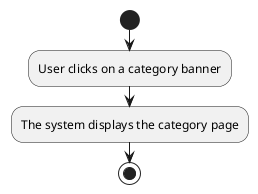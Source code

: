 @startuml US-04 Category Banner Activity
start
:User clicks on a category banner;
:The system displays the category page;
' This will be things such as a page for featured wheels, featured trucks, etc.
stop
@enduml